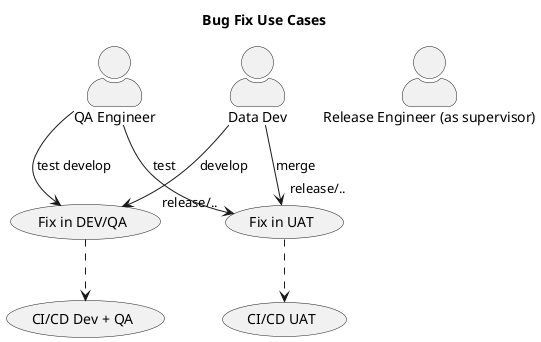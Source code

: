 @startuml 
title Bug Fix Use Cases

skinparam actorStyle awesome


"QA Engineer" as QA
"Data Dev" as Dev
"Release Engineer (as supervisor)" as RE


"CI/CD Dev + QA" as (DEV_QA)
"CI/CD UAT" as (UAT)
"Fix in DEV/QA" as (bug_fix)
"Fix in UAT" as (uat_fix)

Dev --> bug_fix: develop
QA --> bug_fix: test develop
bug_fix ..> DEV_QA
Dev --> uat_fix: merge "release/.."
QA --> uat_fix: test "release/.."
uat_fix ..> UAT

@enduml
